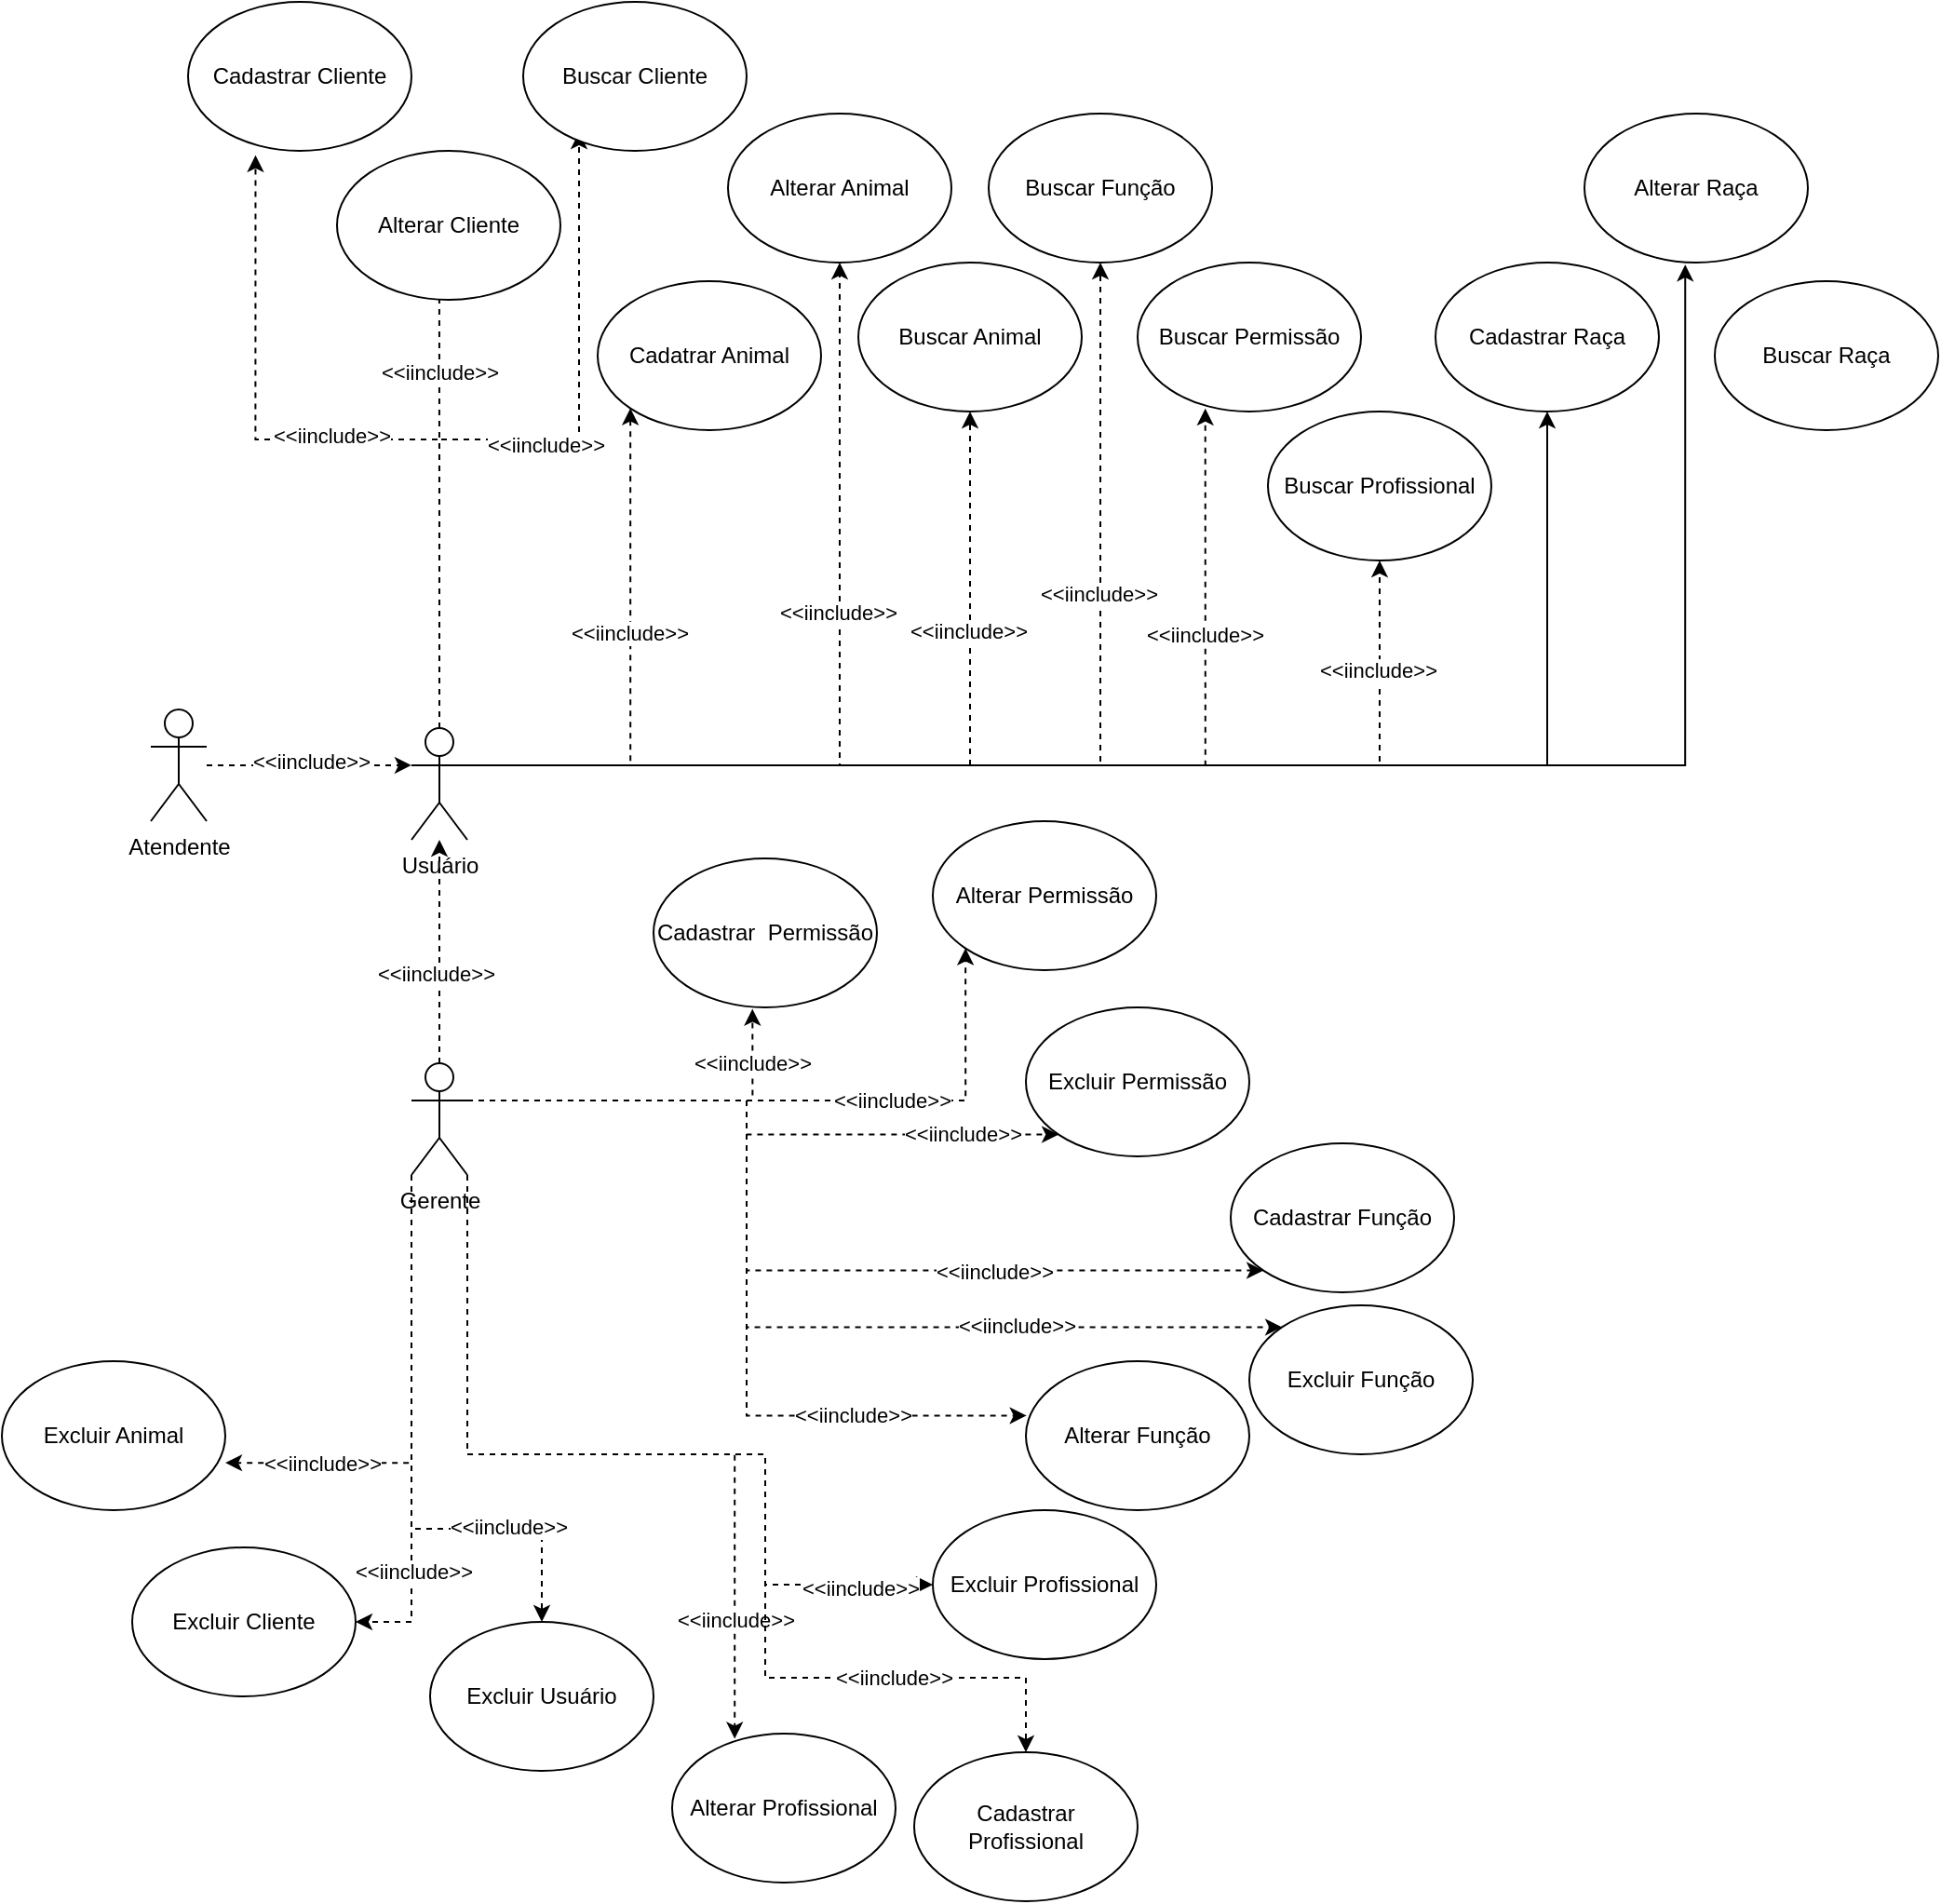 <mxfile version="21.5.1" type="device">
  <diagram name="Página-1" id="6CJLhnXPKIy9RIlM2_i4">
    <mxGraphModel dx="1814" dy="1746" grid="1" gridSize="10" guides="1" tooltips="1" connect="1" arrows="1" fold="1" page="1" pageScale="1" pageWidth="827" pageHeight="1169" math="0" shadow="0">
      <root>
        <mxCell id="0" />
        <mxCell id="1" parent="0" />
        <mxCell id="zJWUU8WAKtDZtC-Ve3RA-35" style="edgeStyle=orthogonalEdgeStyle;rounded=0;orthogonalLoop=1;jettySize=auto;html=1;exitX=1;exitY=0.333;exitDx=0;exitDy=0;exitPerimeter=0;entryX=0;entryY=1;entryDx=0;entryDy=0;dashed=1;" edge="1" parent="1" source="zJWUU8WAKtDZtC-Ve3RA-1" target="zJWUU8WAKtDZtC-Ve3RA-11">
          <mxGeometry relative="1" as="geometry" />
        </mxCell>
        <mxCell id="zJWUU8WAKtDZtC-Ve3RA-81" value="&amp;lt;&amp;lt;iinclude&amp;gt;&amp;gt;" style="edgeLabel;html=1;align=center;verticalAlign=middle;resizable=0;points=[];" vertex="1" connectable="0" parent="zJWUU8WAKtDZtC-Ve3RA-35">
          <mxGeometry x="0.134" y="1" relative="1" as="geometry">
            <mxPoint as="offset" />
          </mxGeometry>
        </mxCell>
        <mxCell id="zJWUU8WAKtDZtC-Ve3RA-36" style="edgeStyle=orthogonalEdgeStyle;rounded=0;orthogonalLoop=1;jettySize=auto;html=1;exitX=1;exitY=0.333;exitDx=0;exitDy=0;exitPerimeter=0;dashed=1;" edge="1" parent="1" source="zJWUU8WAKtDZtC-Ve3RA-1" target="zJWUU8WAKtDZtC-Ve3RA-12">
          <mxGeometry relative="1" as="geometry" />
        </mxCell>
        <mxCell id="zJWUU8WAKtDZtC-Ve3RA-82" value="&amp;lt;&amp;lt;iinclude&amp;gt;&amp;gt;" style="edgeLabel;html=1;align=center;verticalAlign=middle;resizable=0;points=[];" vertex="1" connectable="0" parent="zJWUU8WAKtDZtC-Ve3RA-36">
          <mxGeometry x="0.2" y="1" relative="1" as="geometry">
            <mxPoint as="offset" />
          </mxGeometry>
        </mxCell>
        <mxCell id="zJWUU8WAKtDZtC-Ve3RA-37" style="edgeStyle=orthogonalEdgeStyle;rounded=0;orthogonalLoop=1;jettySize=auto;html=1;exitX=1;exitY=0.333;exitDx=0;exitDy=0;exitPerimeter=0;dashed=1;" edge="1" parent="1" source="zJWUU8WAKtDZtC-Ve3RA-1" target="zJWUU8WAKtDZtC-Ve3RA-13">
          <mxGeometry relative="1" as="geometry" />
        </mxCell>
        <mxCell id="zJWUU8WAKtDZtC-Ve3RA-83" value="&amp;lt;&amp;lt;iinclude&amp;gt;&amp;gt;" style="edgeLabel;html=1;align=center;verticalAlign=middle;resizable=0;points=[];" vertex="1" connectable="0" parent="zJWUU8WAKtDZtC-Ve3RA-37">
          <mxGeometry x="0.489" y="1" relative="1" as="geometry">
            <mxPoint as="offset" />
          </mxGeometry>
        </mxCell>
        <mxCell id="zJWUU8WAKtDZtC-Ve3RA-38" style="edgeStyle=orthogonalEdgeStyle;rounded=0;orthogonalLoop=1;jettySize=auto;html=1;exitX=1;exitY=0.333;exitDx=0;exitDy=0;exitPerimeter=0;entryX=0.5;entryY=1;entryDx=0;entryDy=0;dashed=1;" edge="1" parent="1" source="zJWUU8WAKtDZtC-Ve3RA-1" target="zJWUU8WAKtDZtC-Ve3RA-23">
          <mxGeometry relative="1" as="geometry" />
        </mxCell>
        <mxCell id="zJWUU8WAKtDZtC-Ve3RA-84" value="&amp;lt;&amp;lt;iinclude&amp;gt;&amp;gt;" style="edgeLabel;html=1;align=center;verticalAlign=middle;resizable=0;points=[];" vertex="1" connectable="0" parent="zJWUU8WAKtDZtC-Ve3RA-38">
          <mxGeometry x="0.418" y="1" relative="1" as="geometry">
            <mxPoint as="offset" />
          </mxGeometry>
        </mxCell>
        <mxCell id="zJWUU8WAKtDZtC-Ve3RA-39" style="edgeStyle=orthogonalEdgeStyle;rounded=0;orthogonalLoop=1;jettySize=auto;html=1;exitX=1;exitY=0.333;exitDx=0;exitDy=0;exitPerimeter=0;entryX=0.303;entryY=0.98;entryDx=0;entryDy=0;entryPerimeter=0;dashed=1;" edge="1" parent="1" source="zJWUU8WAKtDZtC-Ve3RA-1" target="zJWUU8WAKtDZtC-Ve3RA-20">
          <mxGeometry relative="1" as="geometry" />
        </mxCell>
        <mxCell id="zJWUU8WAKtDZtC-Ve3RA-85" value="&amp;lt;&amp;lt;iinclude&amp;gt;&amp;gt;" style="edgeLabel;html=1;align=center;verticalAlign=middle;resizable=0;points=[];" vertex="1" connectable="0" parent="zJWUU8WAKtDZtC-Ve3RA-39">
          <mxGeometry x="0.587" y="1" relative="1" as="geometry">
            <mxPoint as="offset" />
          </mxGeometry>
        </mxCell>
        <mxCell id="zJWUU8WAKtDZtC-Ve3RA-40" style="edgeStyle=orthogonalEdgeStyle;rounded=0;orthogonalLoop=1;jettySize=auto;html=1;exitX=1;exitY=0.333;exitDx=0;exitDy=0;exitPerimeter=0;entryX=0.5;entryY=1;entryDx=0;entryDy=0;dashed=1;" edge="1" parent="1" source="zJWUU8WAKtDZtC-Ve3RA-1" target="zJWUU8WAKtDZtC-Ve3RA-26">
          <mxGeometry relative="1" as="geometry" />
        </mxCell>
        <mxCell id="zJWUU8WAKtDZtC-Ve3RA-86" value="&amp;lt;&amp;lt;iinclude&amp;gt;&amp;gt;" style="edgeLabel;html=1;align=center;verticalAlign=middle;resizable=0;points=[];" vertex="1" connectable="0" parent="zJWUU8WAKtDZtC-Ve3RA-40">
          <mxGeometry x="0.803" y="1" relative="1" as="geometry">
            <mxPoint as="offset" />
          </mxGeometry>
        </mxCell>
        <mxCell id="zJWUU8WAKtDZtC-Ve3RA-74" style="edgeStyle=orthogonalEdgeStyle;rounded=0;orthogonalLoop=1;jettySize=auto;html=1;exitX=0.5;exitY=0;exitDx=0;exitDy=0;exitPerimeter=0;entryX=0.302;entryY=1.03;entryDx=0;entryDy=0;entryPerimeter=0;dashed=1;" edge="1" parent="1" source="zJWUU8WAKtDZtC-Ve3RA-1" target="zJWUU8WAKtDZtC-Ve3RA-2">
          <mxGeometry relative="1" as="geometry" />
        </mxCell>
        <mxCell id="zJWUU8WAKtDZtC-Ve3RA-77" value="&amp;lt;&amp;lt;iinclude&amp;gt;&amp;gt;" style="edgeLabel;html=1;align=center;verticalAlign=middle;resizable=0;points=[];" vertex="1" connectable="0" parent="zJWUU8WAKtDZtC-Ve3RA-74">
          <mxGeometry x="0.047" y="-2" relative="1" as="geometry">
            <mxPoint as="offset" />
          </mxGeometry>
        </mxCell>
        <mxCell id="zJWUU8WAKtDZtC-Ve3RA-75" style="edgeStyle=orthogonalEdgeStyle;rounded=0;orthogonalLoop=1;jettySize=auto;html=1;exitX=0.5;exitY=0;exitDx=0;exitDy=0;exitPerimeter=0;entryX=0.458;entryY=0.875;entryDx=0;entryDy=0;entryPerimeter=0;dashed=1;" edge="1" parent="1" source="zJWUU8WAKtDZtC-Ve3RA-1" target="zJWUU8WAKtDZtC-Ve3RA-8">
          <mxGeometry relative="1" as="geometry" />
        </mxCell>
        <mxCell id="zJWUU8WAKtDZtC-Ve3RA-78" value="&amp;lt;&amp;lt;iinclude&amp;gt;&amp;gt;" style="edgeLabel;html=1;align=center;verticalAlign=middle;resizable=0;points=[];" vertex="1" connectable="0" parent="zJWUU8WAKtDZtC-Ve3RA-75">
          <mxGeometry x="0.595" relative="1" as="geometry">
            <mxPoint as="offset" />
          </mxGeometry>
        </mxCell>
        <mxCell id="zJWUU8WAKtDZtC-Ve3RA-76" style="edgeStyle=orthogonalEdgeStyle;rounded=0;orthogonalLoop=1;jettySize=auto;html=1;exitX=0.5;exitY=0;exitDx=0;exitDy=0;exitPerimeter=0;entryX=0.25;entryY=0.875;entryDx=0;entryDy=0;entryPerimeter=0;dashed=1;" edge="1" parent="1" source="zJWUU8WAKtDZtC-Ve3RA-1" target="zJWUU8WAKtDZtC-Ve3RA-9">
          <mxGeometry relative="1" as="geometry" />
        </mxCell>
        <mxCell id="zJWUU8WAKtDZtC-Ve3RA-79" value="&amp;lt;&amp;lt;iinclude&amp;gt;&amp;gt;" style="edgeLabel;html=1;align=center;verticalAlign=middle;resizable=0;points=[];" vertex="1" connectable="0" parent="zJWUU8WAKtDZtC-Ve3RA-76">
          <mxGeometry x="0.074" y="-3" relative="1" as="geometry">
            <mxPoint as="offset" />
          </mxGeometry>
        </mxCell>
        <mxCell id="zJWUU8WAKtDZtC-Ve3RA-90" style="edgeStyle=orthogonalEdgeStyle;rounded=0;orthogonalLoop=1;jettySize=auto;html=1;exitX=1;exitY=0.333;exitDx=0;exitDy=0;exitPerimeter=0;entryX=0.5;entryY=1;entryDx=0;entryDy=0;" edge="1" parent="1" source="zJWUU8WAKtDZtC-Ve3RA-1" target="zJWUU8WAKtDZtC-Ve3RA-87">
          <mxGeometry relative="1" as="geometry" />
        </mxCell>
        <mxCell id="zJWUU8WAKtDZtC-Ve3RA-91" style="edgeStyle=orthogonalEdgeStyle;rounded=0;orthogonalLoop=1;jettySize=auto;html=1;exitX=1;exitY=0.333;exitDx=0;exitDy=0;exitPerimeter=0;entryX=0.451;entryY=1.014;entryDx=0;entryDy=0;entryPerimeter=0;" edge="1" parent="1" source="zJWUU8WAKtDZtC-Ve3RA-1" target="zJWUU8WAKtDZtC-Ve3RA-88">
          <mxGeometry relative="1" as="geometry" />
        </mxCell>
        <mxCell id="zJWUU8WAKtDZtC-Ve3RA-1" value="Usuário" style="shape=umlActor;verticalLabelPosition=bottom;verticalAlign=top;html=1;outlineConnect=0;" vertex="1" parent="1">
          <mxGeometry x="180" y="180" width="30" height="60" as="geometry" />
        </mxCell>
        <mxCell id="zJWUU8WAKtDZtC-Ve3RA-2" value="Cadastrar Cliente" style="ellipse;whiteSpace=wrap;html=1;" vertex="1" parent="1">
          <mxGeometry x="60" y="-210" width="120" height="80" as="geometry" />
        </mxCell>
        <mxCell id="zJWUU8WAKtDZtC-Ve3RA-41" style="edgeStyle=orthogonalEdgeStyle;rounded=0;orthogonalLoop=1;jettySize=auto;html=1;exitX=0;exitY=1;exitDx=0;exitDy=0;exitPerimeter=0;entryX=1;entryY=0.682;entryDx=0;entryDy=0;entryPerimeter=0;dashed=1;" edge="1" parent="1" source="zJWUU8WAKtDZtC-Ve3RA-4" target="zJWUU8WAKtDZtC-Ve3RA-14">
          <mxGeometry relative="1" as="geometry" />
        </mxCell>
        <mxCell id="zJWUU8WAKtDZtC-Ve3RA-72" value="&amp;lt;&amp;lt;iinclude&amp;gt;&amp;gt;" style="edgeLabel;html=1;align=center;verticalAlign=middle;resizable=0;points=[];" vertex="1" connectable="0" parent="zJWUU8WAKtDZtC-Ve3RA-41">
          <mxGeometry x="0.595" relative="1" as="geometry">
            <mxPoint as="offset" />
          </mxGeometry>
        </mxCell>
        <mxCell id="zJWUU8WAKtDZtC-Ve3RA-43" style="edgeStyle=orthogonalEdgeStyle;rounded=0;orthogonalLoop=1;jettySize=auto;html=1;exitX=0;exitY=1;exitDx=0;exitDy=0;exitPerimeter=0;entryX=1;entryY=0.5;entryDx=0;entryDy=0;dashed=1;" edge="1" parent="1" source="zJWUU8WAKtDZtC-Ve3RA-4" target="zJWUU8WAKtDZtC-Ve3RA-10">
          <mxGeometry relative="1" as="geometry" />
        </mxCell>
        <mxCell id="zJWUU8WAKtDZtC-Ve3RA-71" value="&amp;lt;&amp;lt;iinclude&amp;gt;&amp;gt;" style="edgeLabel;html=1;align=center;verticalAlign=middle;resizable=0;points=[];" vertex="1" connectable="0" parent="zJWUU8WAKtDZtC-Ve3RA-43">
          <mxGeometry x="0.575" y="1" relative="1" as="geometry">
            <mxPoint as="offset" />
          </mxGeometry>
        </mxCell>
        <mxCell id="zJWUU8WAKtDZtC-Ve3RA-45" style="edgeStyle=orthogonalEdgeStyle;rounded=0;orthogonalLoop=1;jettySize=auto;html=1;exitX=0;exitY=1;exitDx=0;exitDy=0;exitPerimeter=0;entryX=0.5;entryY=0;entryDx=0;entryDy=0;dashed=1;" edge="1" parent="1" source="zJWUU8WAKtDZtC-Ve3RA-4" target="zJWUU8WAKtDZtC-Ve3RA-16">
          <mxGeometry relative="1" as="geometry">
            <Array as="points">
              <mxPoint x="180" y="610" />
              <mxPoint x="250" y="610" />
            </Array>
          </mxGeometry>
        </mxCell>
        <mxCell id="zJWUU8WAKtDZtC-Ve3RA-70" value="&amp;lt;&amp;lt;iinclude&amp;gt;&amp;gt;" style="edgeLabel;html=1;align=center;verticalAlign=middle;resizable=0;points=[];" vertex="1" connectable="0" parent="zJWUU8WAKtDZtC-Ve3RA-45">
          <mxGeometry x="0.559" y="1" relative="1" as="geometry">
            <mxPoint as="offset" />
          </mxGeometry>
        </mxCell>
        <mxCell id="zJWUU8WAKtDZtC-Ve3RA-46" style="edgeStyle=orthogonalEdgeStyle;rounded=0;orthogonalLoop=1;jettySize=auto;html=1;exitX=1;exitY=1;exitDx=0;exitDy=0;exitPerimeter=0;entryX=0.28;entryY=0.035;entryDx=0;entryDy=0;entryPerimeter=0;dashed=1;" edge="1" parent="1" source="zJWUU8WAKtDZtC-Ve3RA-4" target="zJWUU8WAKtDZtC-Ve3RA-25">
          <mxGeometry relative="1" as="geometry" />
        </mxCell>
        <mxCell id="zJWUU8WAKtDZtC-Ve3RA-69" value="&amp;lt;&amp;lt;iinclude&amp;gt;&amp;gt;" style="edgeLabel;html=1;align=center;verticalAlign=middle;resizable=0;points=[];" vertex="1" connectable="0" parent="zJWUU8WAKtDZtC-Ve3RA-46">
          <mxGeometry x="0.713" relative="1" as="geometry">
            <mxPoint as="offset" />
          </mxGeometry>
        </mxCell>
        <mxCell id="zJWUU8WAKtDZtC-Ve3RA-47" style="edgeStyle=orthogonalEdgeStyle;rounded=0;orthogonalLoop=1;jettySize=auto;html=1;exitX=1;exitY=1;exitDx=0;exitDy=0;exitPerimeter=0;dashed=1;entryX=0.5;entryY=0;entryDx=0;entryDy=0;" edge="1" parent="1" source="zJWUU8WAKtDZtC-Ve3RA-4" target="zJWUU8WAKtDZtC-Ve3RA-27">
          <mxGeometry relative="1" as="geometry">
            <mxPoint x="520" y="710" as="targetPoint" />
            <Array as="points">
              <mxPoint x="210" y="570" />
              <mxPoint x="370" y="570" />
              <mxPoint x="370" y="690" />
              <mxPoint x="510" y="690" />
            </Array>
          </mxGeometry>
        </mxCell>
        <mxCell id="zJWUU8WAKtDZtC-Ve3RA-68" value="&amp;lt;&amp;lt;iinclude&amp;gt;&amp;gt;" style="edgeLabel;html=1;align=center;verticalAlign=middle;resizable=0;points=[];" vertex="1" connectable="0" parent="zJWUU8WAKtDZtC-Ve3RA-47">
          <mxGeometry x="0.634" relative="1" as="geometry">
            <mxPoint as="offset" />
          </mxGeometry>
        </mxCell>
        <mxCell id="zJWUU8WAKtDZtC-Ve3RA-48" style="edgeStyle=orthogonalEdgeStyle;rounded=0;orthogonalLoop=1;jettySize=auto;html=1;exitX=1;exitY=1;exitDx=0;exitDy=0;exitPerimeter=0;entryX=0;entryY=0.5;entryDx=0;entryDy=0;dashed=1;" edge="1" parent="1" source="zJWUU8WAKtDZtC-Ve3RA-4" target="zJWUU8WAKtDZtC-Ve3RA-15">
          <mxGeometry relative="1" as="geometry">
            <Array as="points">
              <mxPoint x="210" y="570" />
              <mxPoint x="370" y="570" />
              <mxPoint x="370" y="640" />
            </Array>
          </mxGeometry>
        </mxCell>
        <mxCell id="zJWUU8WAKtDZtC-Ve3RA-67" value="&amp;lt;&amp;lt;iinclude&amp;gt;&amp;gt;" style="edgeLabel;html=1;align=center;verticalAlign=middle;resizable=0;points=[];" vertex="1" connectable="0" parent="zJWUU8WAKtDZtC-Ve3RA-48">
          <mxGeometry x="0.832" y="-2" relative="1" as="geometry">
            <mxPoint as="offset" />
          </mxGeometry>
        </mxCell>
        <mxCell id="zJWUU8WAKtDZtC-Ve3RA-50" style="edgeStyle=orthogonalEdgeStyle;rounded=0;orthogonalLoop=1;jettySize=auto;html=1;exitX=1;exitY=0.333;exitDx=0;exitDy=0;exitPerimeter=0;entryX=0.003;entryY=0.365;entryDx=0;entryDy=0;entryPerimeter=0;dashed=1;" edge="1" parent="1" source="zJWUU8WAKtDZtC-Ve3RA-4" target="zJWUU8WAKtDZtC-Ve3RA-22">
          <mxGeometry relative="1" as="geometry" />
        </mxCell>
        <mxCell id="zJWUU8WAKtDZtC-Ve3RA-63" value="&amp;lt;&amp;lt;iinclude&amp;gt;&amp;gt;" style="edgeLabel;html=1;align=center;verticalAlign=middle;resizable=0;points=[];" vertex="1" connectable="0" parent="zJWUU8WAKtDZtC-Ve3RA-50">
          <mxGeometry x="0.6" relative="1" as="geometry">
            <mxPoint as="offset" />
          </mxGeometry>
        </mxCell>
        <mxCell id="zJWUU8WAKtDZtC-Ve3RA-51" style="edgeStyle=orthogonalEdgeStyle;rounded=0;orthogonalLoop=1;jettySize=auto;html=1;exitX=1;exitY=0.333;exitDx=0;exitDy=0;exitPerimeter=0;entryX=0;entryY=0;entryDx=0;entryDy=0;dashed=1;" edge="1" parent="1" source="zJWUU8WAKtDZtC-Ve3RA-4" target="zJWUU8WAKtDZtC-Ve3RA-18">
          <mxGeometry relative="1" as="geometry">
            <Array as="points">
              <mxPoint x="360" y="380" />
              <mxPoint x="360" y="502" />
            </Array>
          </mxGeometry>
        </mxCell>
        <mxCell id="zJWUU8WAKtDZtC-Ve3RA-62" value="&amp;lt;&amp;lt;iinclude&amp;gt;&amp;gt;" style="edgeLabel;html=1;align=center;verticalAlign=middle;resizable=0;points=[];" vertex="1" connectable="0" parent="zJWUU8WAKtDZtC-Ve3RA-51">
          <mxGeometry x="0.488" y="1" relative="1" as="geometry">
            <mxPoint as="offset" />
          </mxGeometry>
        </mxCell>
        <mxCell id="zJWUU8WAKtDZtC-Ve3RA-52" style="edgeStyle=orthogonalEdgeStyle;rounded=0;orthogonalLoop=1;jettySize=auto;html=1;exitX=1;exitY=0.333;exitDx=0;exitDy=0;exitPerimeter=0;entryX=0;entryY=1;entryDx=0;entryDy=0;dashed=1;" edge="1" parent="1" source="zJWUU8WAKtDZtC-Ve3RA-4" target="zJWUU8WAKtDZtC-Ve3RA-24">
          <mxGeometry relative="1" as="geometry">
            <Array as="points">
              <mxPoint x="360" y="380" />
              <mxPoint x="360" y="471" />
            </Array>
          </mxGeometry>
        </mxCell>
        <mxCell id="zJWUU8WAKtDZtC-Ve3RA-61" value="&amp;lt;&amp;lt;iinclude&amp;gt;&amp;gt;" style="edgeLabel;html=1;align=center;verticalAlign=middle;resizable=0;points=[];" vertex="1" connectable="0" parent="zJWUU8WAKtDZtC-Ve3RA-52">
          <mxGeometry x="0.444" relative="1" as="geometry">
            <mxPoint as="offset" />
          </mxGeometry>
        </mxCell>
        <mxCell id="zJWUU8WAKtDZtC-Ve3RA-53" style="edgeStyle=orthogonalEdgeStyle;rounded=0;orthogonalLoop=1;jettySize=auto;html=1;exitX=1;exitY=0.333;exitDx=0;exitDy=0;exitPerimeter=0;entryX=0.443;entryY=1.01;entryDx=0;entryDy=0;entryPerimeter=0;dashed=1;" edge="1" parent="1" source="zJWUU8WAKtDZtC-Ve3RA-4" target="zJWUU8WAKtDZtC-Ve3RA-21">
          <mxGeometry relative="1" as="geometry" />
        </mxCell>
        <mxCell id="zJWUU8WAKtDZtC-Ve3RA-58" value="&amp;lt;&amp;lt;iinclude&amp;gt;&amp;gt;" style="edgeLabel;html=1;align=center;verticalAlign=middle;resizable=0;points=[];" vertex="1" connectable="0" parent="zJWUU8WAKtDZtC-Ve3RA-53">
          <mxGeometry x="0.715" relative="1" as="geometry">
            <mxPoint as="offset" />
          </mxGeometry>
        </mxCell>
        <mxCell id="zJWUU8WAKtDZtC-Ve3RA-54" style="edgeStyle=orthogonalEdgeStyle;rounded=0;orthogonalLoop=1;jettySize=auto;html=1;exitX=1;exitY=0.333;exitDx=0;exitDy=0;exitPerimeter=0;entryX=0;entryY=1;entryDx=0;entryDy=0;dashed=1;" edge="1" parent="1" source="zJWUU8WAKtDZtC-Ve3RA-4" target="zJWUU8WAKtDZtC-Ve3RA-19">
          <mxGeometry relative="1" as="geometry" />
        </mxCell>
        <mxCell id="zJWUU8WAKtDZtC-Ve3RA-59" value="&amp;lt;&amp;lt;iinclude&amp;gt;&amp;gt;" style="edgeLabel;html=1;align=center;verticalAlign=middle;resizable=0;points=[];" vertex="1" connectable="0" parent="zJWUU8WAKtDZtC-Ve3RA-54">
          <mxGeometry x="0.302" relative="1" as="geometry">
            <mxPoint as="offset" />
          </mxGeometry>
        </mxCell>
        <mxCell id="zJWUU8WAKtDZtC-Ve3RA-55" style="edgeStyle=orthogonalEdgeStyle;rounded=0;orthogonalLoop=1;jettySize=auto;html=1;exitX=1;exitY=0.333;exitDx=0;exitDy=0;exitPerimeter=0;entryX=0;entryY=1;entryDx=0;entryDy=0;dashed=1;" edge="1" parent="1" source="zJWUU8WAKtDZtC-Ve3RA-4" target="zJWUU8WAKtDZtC-Ve3RA-17">
          <mxGeometry relative="1" as="geometry" />
        </mxCell>
        <mxCell id="zJWUU8WAKtDZtC-Ve3RA-60" value="&amp;lt;&amp;lt;iinclude&amp;gt;&amp;gt;" style="edgeLabel;html=1;align=center;verticalAlign=middle;resizable=0;points=[];" vertex="1" connectable="0" parent="zJWUU8WAKtDZtC-Ve3RA-55">
          <mxGeometry x="0.695" y="1" relative="1" as="geometry">
            <mxPoint as="offset" />
          </mxGeometry>
        </mxCell>
        <mxCell id="zJWUU8WAKtDZtC-Ve3RA-56" style="edgeStyle=orthogonalEdgeStyle;rounded=0;orthogonalLoop=1;jettySize=auto;html=1;exitX=0.5;exitY=0;exitDx=0;exitDy=0;exitPerimeter=0;dashed=1;" edge="1" parent="1" source="zJWUU8WAKtDZtC-Ve3RA-4" target="zJWUU8WAKtDZtC-Ve3RA-1">
          <mxGeometry relative="1" as="geometry" />
        </mxCell>
        <mxCell id="zJWUU8WAKtDZtC-Ve3RA-57" value="&amp;lt;&amp;lt;iinclude&amp;gt;&amp;gt;" style="edgeLabel;html=1;align=center;verticalAlign=middle;resizable=0;points=[];" vertex="1" connectable="0" parent="zJWUU8WAKtDZtC-Ve3RA-56">
          <mxGeometry x="-0.193" y="2" relative="1" as="geometry">
            <mxPoint as="offset" />
          </mxGeometry>
        </mxCell>
        <mxCell id="zJWUU8WAKtDZtC-Ve3RA-4" value="Gerente" style="shape=umlActor;verticalLabelPosition=bottom;verticalAlign=top;html=1;outlineConnect=0;" vertex="1" parent="1">
          <mxGeometry x="180" y="360" width="30" height="60" as="geometry" />
        </mxCell>
        <mxCell id="zJWUU8WAKtDZtC-Ve3RA-73" style="edgeStyle=orthogonalEdgeStyle;rounded=0;orthogonalLoop=1;jettySize=auto;html=1;entryX=0;entryY=0.333;entryDx=0;entryDy=0;entryPerimeter=0;dashed=1;" edge="1" parent="1" source="zJWUU8WAKtDZtC-Ve3RA-5" target="zJWUU8WAKtDZtC-Ve3RA-1">
          <mxGeometry relative="1" as="geometry" />
        </mxCell>
        <mxCell id="zJWUU8WAKtDZtC-Ve3RA-80" value="&amp;lt;&amp;lt;iinclude&amp;gt;&amp;gt;" style="edgeLabel;html=1;align=center;verticalAlign=middle;resizable=0;points=[];" vertex="1" connectable="0" parent="zJWUU8WAKtDZtC-Ve3RA-73">
          <mxGeometry x="0.014" y="2" relative="1" as="geometry">
            <mxPoint as="offset" />
          </mxGeometry>
        </mxCell>
        <mxCell id="zJWUU8WAKtDZtC-Ve3RA-5" value="Atendente" style="shape=umlActor;verticalLabelPosition=bottom;verticalAlign=top;html=1;outlineConnect=0;" vertex="1" parent="1">
          <mxGeometry x="40" y="170" width="30" height="60" as="geometry" />
        </mxCell>
        <mxCell id="zJWUU8WAKtDZtC-Ve3RA-8" value="Alterar Cliente" style="ellipse;whiteSpace=wrap;html=1;" vertex="1" parent="1">
          <mxGeometry x="140" y="-130" width="120" height="80" as="geometry" />
        </mxCell>
        <mxCell id="zJWUU8WAKtDZtC-Ve3RA-9" value="Buscar Cliente" style="ellipse;whiteSpace=wrap;html=1;" vertex="1" parent="1">
          <mxGeometry x="240" y="-210" width="120" height="80" as="geometry" />
        </mxCell>
        <mxCell id="zJWUU8WAKtDZtC-Ve3RA-10" value="Excluir Cliente" style="ellipse;whiteSpace=wrap;html=1;" vertex="1" parent="1">
          <mxGeometry x="30" y="620" width="120" height="80" as="geometry" />
        </mxCell>
        <mxCell id="zJWUU8WAKtDZtC-Ve3RA-11" value="Cadatrar Animal" style="ellipse;whiteSpace=wrap;html=1;" vertex="1" parent="1">
          <mxGeometry x="280" y="-60" width="120" height="80" as="geometry" />
        </mxCell>
        <mxCell id="zJWUU8WAKtDZtC-Ve3RA-12" value="Alterar Animal" style="ellipse;whiteSpace=wrap;html=1;" vertex="1" parent="1">
          <mxGeometry x="350" y="-150" width="120" height="80" as="geometry" />
        </mxCell>
        <mxCell id="zJWUU8WAKtDZtC-Ve3RA-13" value="Buscar Animal" style="ellipse;whiteSpace=wrap;html=1;" vertex="1" parent="1">
          <mxGeometry x="420" y="-70" width="120" height="80" as="geometry" />
        </mxCell>
        <mxCell id="zJWUU8WAKtDZtC-Ve3RA-14" value="Excluir Animal" style="ellipse;whiteSpace=wrap;html=1;" vertex="1" parent="1">
          <mxGeometry x="-40" y="520" width="120" height="80" as="geometry" />
        </mxCell>
        <mxCell id="zJWUU8WAKtDZtC-Ve3RA-15" value="Excluir Profissional" style="ellipse;whiteSpace=wrap;html=1;" vertex="1" parent="1">
          <mxGeometry x="460" y="600" width="120" height="80" as="geometry" />
        </mxCell>
        <mxCell id="zJWUU8WAKtDZtC-Ve3RA-16" value="Excluir Usuário" style="ellipse;whiteSpace=wrap;html=1;" vertex="1" parent="1">
          <mxGeometry x="190" y="660" width="120" height="80" as="geometry" />
        </mxCell>
        <mxCell id="zJWUU8WAKtDZtC-Ve3RA-17" value="Excluir Permissão" style="ellipse;whiteSpace=wrap;html=1;" vertex="1" parent="1">
          <mxGeometry x="510" y="330" width="120" height="80" as="geometry" />
        </mxCell>
        <mxCell id="zJWUU8WAKtDZtC-Ve3RA-18" value="Excluir Função" style="ellipse;whiteSpace=wrap;html=1;" vertex="1" parent="1">
          <mxGeometry x="630" y="490" width="120" height="80" as="geometry" />
        </mxCell>
        <mxCell id="zJWUU8WAKtDZtC-Ve3RA-19" value="Alterar Permissão" style="ellipse;whiteSpace=wrap;html=1;" vertex="1" parent="1">
          <mxGeometry x="460" y="230" width="120" height="80" as="geometry" />
        </mxCell>
        <mxCell id="zJWUU8WAKtDZtC-Ve3RA-20" value="Buscar Permissão" style="ellipse;whiteSpace=wrap;html=1;" vertex="1" parent="1">
          <mxGeometry x="570" y="-70" width="120" height="80" as="geometry" />
        </mxCell>
        <mxCell id="zJWUU8WAKtDZtC-Ve3RA-21" value="Cadastrar&amp;nbsp; Permissão" style="ellipse;whiteSpace=wrap;html=1;" vertex="1" parent="1">
          <mxGeometry x="310" y="250" width="120" height="80" as="geometry" />
        </mxCell>
        <mxCell id="zJWUU8WAKtDZtC-Ve3RA-22" value="Alterar Função" style="ellipse;whiteSpace=wrap;html=1;" vertex="1" parent="1">
          <mxGeometry x="510" y="520" width="120" height="80" as="geometry" />
        </mxCell>
        <mxCell id="zJWUU8WAKtDZtC-Ve3RA-23" value="Buscar Função" style="ellipse;whiteSpace=wrap;html=1;" vertex="1" parent="1">
          <mxGeometry x="490" y="-150" width="120" height="80" as="geometry" />
        </mxCell>
        <mxCell id="zJWUU8WAKtDZtC-Ve3RA-24" value="Cadastrar Função" style="ellipse;whiteSpace=wrap;html=1;" vertex="1" parent="1">
          <mxGeometry x="620" y="403" width="120" height="80" as="geometry" />
        </mxCell>
        <mxCell id="zJWUU8WAKtDZtC-Ve3RA-25" value="Alterar Profissional" style="ellipse;whiteSpace=wrap;html=1;" vertex="1" parent="1">
          <mxGeometry x="320" y="720" width="120" height="80" as="geometry" />
        </mxCell>
        <mxCell id="zJWUU8WAKtDZtC-Ve3RA-26" value="Buscar Profissional" style="ellipse;whiteSpace=wrap;html=1;" vertex="1" parent="1">
          <mxGeometry x="640" y="10" width="120" height="80" as="geometry" />
        </mxCell>
        <mxCell id="zJWUU8WAKtDZtC-Ve3RA-27" value="Cadastrar Profissional" style="ellipse;whiteSpace=wrap;html=1;" vertex="1" parent="1">
          <mxGeometry x="450" y="730" width="120" height="80" as="geometry" />
        </mxCell>
        <mxCell id="zJWUU8WAKtDZtC-Ve3RA-87" value="Cadastrar Raça" style="ellipse;whiteSpace=wrap;html=1;" vertex="1" parent="1">
          <mxGeometry x="730" y="-70" width="120" height="80" as="geometry" />
        </mxCell>
        <mxCell id="zJWUU8WAKtDZtC-Ve3RA-88" value="Alterar Raça" style="ellipse;whiteSpace=wrap;html=1;" vertex="1" parent="1">
          <mxGeometry x="810" y="-150" width="120" height="80" as="geometry" />
        </mxCell>
        <mxCell id="zJWUU8WAKtDZtC-Ve3RA-89" value="Buscar Raça" style="ellipse;whiteSpace=wrap;html=1;" vertex="1" parent="1">
          <mxGeometry x="880" y="-60" width="120" height="80" as="geometry" />
        </mxCell>
      </root>
    </mxGraphModel>
  </diagram>
</mxfile>
